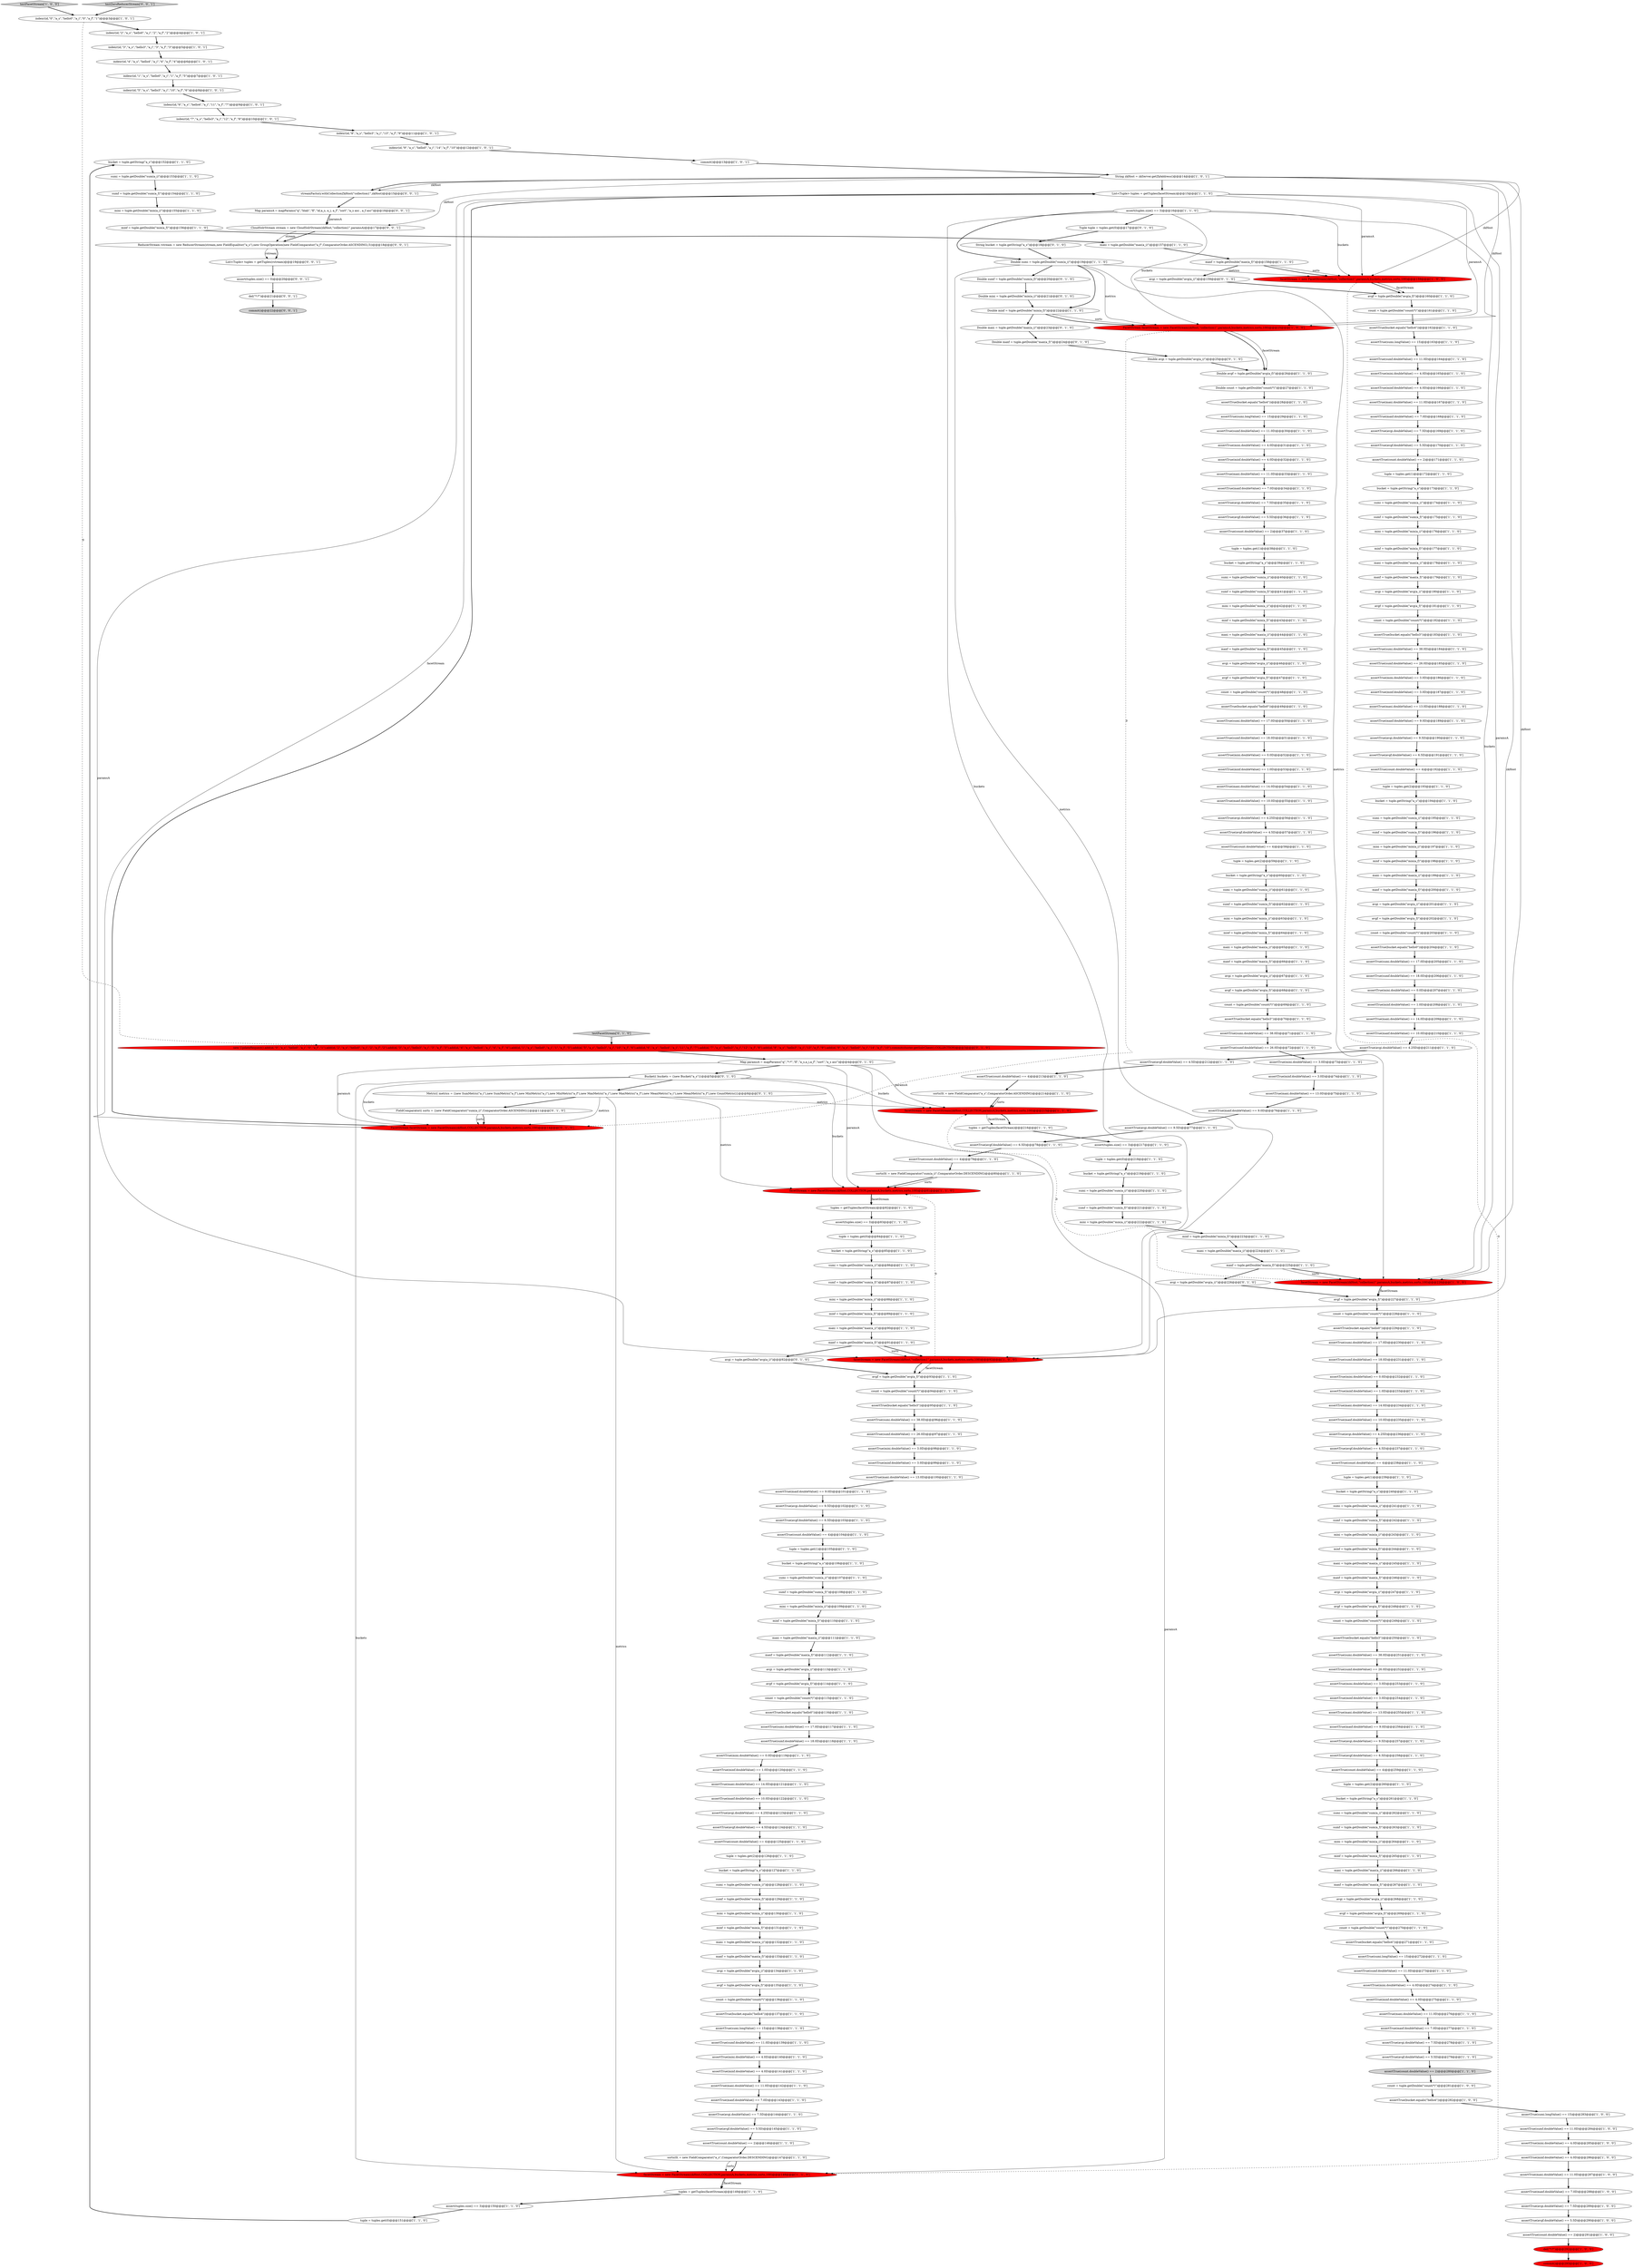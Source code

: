 digraph {
5 [style = filled, label = "bucket = tuple.getString(\"a_s\")@@@152@@@['1', '1', '0']", fillcolor = white, shape = ellipse image = "AAA0AAABBB1BBB"];
200 [style = filled, label = "mini = tuple.getDouble(\"min(a_i)\")@@@155@@@['1', '1', '0']", fillcolor = white, shape = ellipse image = "AAA0AAABBB1BBB"];
66 [style = filled, label = "count = tuple.getDouble(\"count(*)\")@@@115@@@['1', '1', '0']", fillcolor = white, shape = ellipse image = "AAA0AAABBB1BBB"];
165 [style = filled, label = "maxf = tuple.getDouble(\"max(a_f)\")@@@246@@@['1', '1', '0']", fillcolor = white, shape = ellipse image = "AAA0AAABBB1BBB"];
179 [style = filled, label = "assertTrue(minf.doubleValue() == 4.0D)@@@141@@@['1', '1', '0']", fillcolor = white, shape = ellipse image = "AAA0AAABBB1BBB"];
245 [style = filled, label = "tuple = tuples.get(1)@@@172@@@['1', '1', '0']", fillcolor = white, shape = ellipse image = "AAA0AAABBB1BBB"];
230 [style = filled, label = "minf = tuple.getDouble(\"min(a_f)\")@@@64@@@['1', '1', '0']", fillcolor = white, shape = ellipse image = "AAA0AAABBB1BBB"];
120 [style = filled, label = "assert(tuples.size() == 3)@@@150@@@['1', '1', '0']", fillcolor = white, shape = ellipse image = "AAA0AAABBB1BBB"];
146 [style = filled, label = "sumf = tuple.getDouble(\"sum(a_f)\")@@@175@@@['1', '1', '0']", fillcolor = white, shape = ellipse image = "AAA0AAABBB1BBB"];
82 [style = filled, label = "sumi = tuple.getDouble(\"sum(a_i)\")@@@107@@@['1', '1', '0']", fillcolor = white, shape = ellipse image = "AAA0AAABBB1BBB"];
24 [style = filled, label = "mini = tuple.getDouble(\"min(a_i)\")@@@42@@@['1', '1', '0']", fillcolor = white, shape = ellipse image = "AAA0AAABBB1BBB"];
79 [style = filled, label = "mini = tuple.getDouble(\"min(a_i)\")@@@88@@@['1', '1', '0']", fillcolor = white, shape = ellipse image = "AAA0AAABBB1BBB"];
222 [style = filled, label = "count = tuple.getDouble(\"count(*)\")@@@228@@@['1', '1', '0']", fillcolor = white, shape = ellipse image = "AAA0AAABBB1BBB"];
148 [style = filled, label = "assertTrue(avgf.doubleValue() == 5.5D)@@@36@@@['1', '1', '0']", fillcolor = white, shape = ellipse image = "AAA0AAABBB1BBB"];
54 [style = filled, label = "assertTrue(minf.doubleValue() == 3.0D)@@@74@@@['1', '1', '0']", fillcolor = white, shape = ellipse image = "AAA0AAABBB1BBB"];
195 [style = filled, label = "minf = tuple.getDouble(\"min(a_f)\")@@@89@@@['1', '1', '0']", fillcolor = white, shape = ellipse image = "AAA0AAABBB1BBB"];
226 [style = filled, label = "maxf = tuple.getDouble(\"max(a_f)\")@@@158@@@['1', '1', '0']", fillcolor = white, shape = ellipse image = "AAA0AAABBB1BBB"];
296 [style = filled, label = "avgi = tuple.getDouble(\"avg(a_i)\")@@@159@@@['0', '1', '0']", fillcolor = white, shape = ellipse image = "AAA0AAABBB2BBB"];
32 [style = filled, label = "sumi = tuple.getDouble(\"sum(a_i)\")@@@262@@@['1', '1', '0']", fillcolor = white, shape = ellipse image = "AAA0AAABBB1BBB"];
167 [style = filled, label = "assertTrue(mini.doubleValue() == 3.0D)@@@73@@@['1', '1', '0']", fillcolor = white, shape = ellipse image = "AAA0AAABBB1BBB"];
9 [style = filled, label = "assertTrue(mini.doubleValue() == 3.0D)@@@253@@@['1', '1', '0']", fillcolor = white, shape = ellipse image = "AAA0AAABBB1BBB"];
214 [style = filled, label = "facetStream = new FacetStream(zkHost,COLLECTION,paramsA,buckets,metrics,sorts,100)@@@81@@@['1', '1', '0']", fillcolor = red, shape = ellipse image = "AAA1AAABBB1BBB"];
275 [style = filled, label = "assertTrue(minf.doubleValue() == 3.0D)@@@99@@@['1', '1', '0']", fillcolor = white, shape = ellipse image = "AAA0AAABBB1BBB"];
14 [style = filled, label = "sumi = tuple.getDouble(\"sum(a_i)\")@@@241@@@['1', '1', '0']", fillcolor = white, shape = ellipse image = "AAA0AAABBB1BBB"];
301 [style = filled, label = "Metric(( metrics = {new SumMetric(\"a_i\"),new SumMetric(\"a_f\"),new MinMetric(\"a_i\"),new MinMetric(\"a_f\"),new MaxMetric(\"a_i\"),new MaxMetric(\"a_f\"),new MeanMetric(\"a_i\"),new MeanMetric(\"a_f\"),new CountMetric()}@@@8@@@['0', '1', '0']", fillcolor = white, shape = ellipse image = "AAA0AAABBB2BBB"];
70 [style = filled, label = "facetStream = new FacetStream(zkHost,\"collection1\",paramsA,buckets,metrics,sorts,100)@@@159@@@['1', '0', '0']", fillcolor = red, shape = ellipse image = "AAA1AAABBB1BBB"];
260 [style = filled, label = "indexr(id,\"2\",\"a_s\",\"hello0\",\"a_i\",\"2\",\"a_f\",\"2\")@@@4@@@['1', '0', '1']", fillcolor = white, shape = ellipse image = "AAA0AAABBB1BBB"];
212 [style = filled, label = "assertTrue(avgf.doubleValue() == 6.5D)@@@191@@@['1', '1', '0']", fillcolor = white, shape = ellipse image = "AAA0AAABBB1BBB"];
292 [style = filled, label = "FacetStream facetStream = new FacetStream(zkHost,COLLECTION,paramsA,buckets,metrics,sorts,100)@@@14@@@['0', '1', '0']", fillcolor = red, shape = ellipse image = "AAA1AAABBB2BBB"];
274 [style = filled, label = "assertTrue(maxf.doubleValue() == 9.0D)@@@256@@@['1', '1', '0']", fillcolor = white, shape = ellipse image = "AAA0AAABBB1BBB"];
91 [style = filled, label = "assertTrue(avgi.doubleValue() == 7.5D)@@@144@@@['1', '1', '0']", fillcolor = white, shape = ellipse image = "AAA0AAABBB1BBB"];
45 [style = filled, label = "minf = tuple.getDouble(\"min(a_f)\")@@@177@@@['1', '1', '0']", fillcolor = white, shape = ellipse image = "AAA0AAABBB1BBB"];
57 [style = filled, label = "assertTrue(count.doubleValue() == 4)@@@58@@@['1', '1', '0']", fillcolor = white, shape = ellipse image = "AAA0AAABBB1BBB"];
47 [style = filled, label = "mini = tuple.getDouble(\"min(a_i)\")@@@243@@@['1', '1', '0']", fillcolor = white, shape = ellipse image = "AAA0AAABBB1BBB"];
108 [style = filled, label = "assertTrue(count.doubleValue() == 4)@@@259@@@['1', '1', '0']", fillcolor = white, shape = ellipse image = "AAA0AAABBB1BBB"];
168 [style = filled, label = "mini = tuple.getDouble(\"min(a_i)\")@@@197@@@['1', '1', '0']", fillcolor = white, shape = ellipse image = "AAA0AAABBB1BBB"];
170 [style = filled, label = "count = tuple.getDouble(\"count(*)\")@@@136@@@['1', '1', '0']", fillcolor = white, shape = ellipse image = "AAA0AAABBB1BBB"];
31 [style = filled, label = "assertTrue(avgf.doubleValue() == 4.5D)@@@57@@@['1', '1', '0']", fillcolor = white, shape = ellipse image = "AAA0AAABBB1BBB"];
213 [style = filled, label = "assertTrue(bucket.equals(\"hello4\"))@@@282@@@['1', '0', '0']", fillcolor = white, shape = ellipse image = "AAA0AAABBB1BBB"];
244 [style = filled, label = "maxi = tuple.getDouble(\"max(a_i)\")@@@65@@@['1', '1', '0']", fillcolor = white, shape = ellipse image = "AAA0AAABBB1BBB"];
262 [style = filled, label = "maxi = tuple.getDouble(\"max(a_i)\")@@@111@@@['1', '1', '0']", fillcolor = white, shape = ellipse image = "AAA0AAABBB1BBB"];
247 [style = filled, label = "assertTrue(avgi.doubleValue() == 9.5D)@@@190@@@['1', '1', '0']", fillcolor = white, shape = ellipse image = "AAA0AAABBB1BBB"];
3 [style = filled, label = "assertTrue(count.doubleValue() == 2)@@@291@@@['1', '0', '0']", fillcolor = white, shape = ellipse image = "AAA0AAABBB1BBB"];
111 [style = filled, label = "avgf = tuple.getDouble(\"avg(a_f)\")@@@160@@@['1', '1', '0']", fillcolor = white, shape = ellipse image = "AAA0AAABBB1BBB"];
162 [style = filled, label = "tuples = getTuples(facetStream)@@@82@@@['1', '1', '0']", fillcolor = white, shape = ellipse image = "AAA0AAABBB1BBB"];
291 [style = filled, label = "Bucket(( buckets = {new Bucket(\"a_s\")}@@@5@@@['0', '1', '0']", fillcolor = white, shape = ellipse image = "AAA0AAABBB2BBB"];
39 [style = filled, label = "assertTrue(maxi.doubleValue() == 13.0D)@@@100@@@['1', '1', '0']", fillcolor = white, shape = ellipse image = "AAA0AAABBB1BBB"];
61 [style = filled, label = "avgi = tuple.getDouble(\"avg(a_i)\")@@@247@@@['1', '1', '0']", fillcolor = white, shape = ellipse image = "AAA0AAABBB1BBB"];
67 [style = filled, label = "maxi = tuple.getDouble(\"max(a_i)\")@@@224@@@['1', '1', '0']", fillcolor = white, shape = ellipse image = "AAA0AAABBB1BBB"];
8 [style = filled, label = "count = tuple.getDouble(\"count(*)\")@@@203@@@['1', '1', '0']", fillcolor = white, shape = ellipse image = "AAA0AAABBB1BBB"];
15 [style = filled, label = "maxi = tuple.getDouble(\"max(a_i)\")@@@44@@@['1', '1', '0']", fillcolor = white, shape = ellipse image = "AAA0AAABBB1BBB"];
52 [style = filled, label = "assertTrue(sumi.doubleValue() == 17.0D)@@@230@@@['1', '1', '0']", fillcolor = white, shape = ellipse image = "AAA0AAABBB1BBB"];
41 [style = filled, label = "assertTrue(minf.doubleValue() == 1.0D)@@@233@@@['1', '1', '0']", fillcolor = white, shape = ellipse image = "AAA0AAABBB1BBB"];
147 [style = filled, label = "sumf = tuple.getDouble(\"sum(a_f)\")@@@242@@@['1', '1', '0']", fillcolor = white, shape = ellipse image = "AAA0AAABBB1BBB"];
56 [style = filled, label = "assertTrue(sumi.longValue() == 15)@@@272@@@['1', '1', '0']", fillcolor = white, shape = ellipse image = "AAA0AAABBB1BBB"];
232 [style = filled, label = "assertTrue(count.doubleValue() == 2)@@@37@@@['1', '1', '0']", fillcolor = white, shape = ellipse image = "AAA0AAABBB1BBB"];
124 [style = filled, label = "maxi = tuple.getDouble(\"max(a_i)\")@@@90@@@['1', '1', '0']", fillcolor = white, shape = ellipse image = "AAA0AAABBB1BBB"];
38 [style = filled, label = "count = tuple.getDouble(\"count(*)\")@@@94@@@['1', '1', '0']", fillcolor = white, shape = ellipse image = "AAA0AAABBB1BBB"];
157 [style = filled, label = "avgi = tuple.getDouble(\"avg(a_i)\")@@@201@@@['1', '1', '0']", fillcolor = white, shape = ellipse image = "AAA0AAABBB1BBB"];
158 [style = filled, label = "bucket = tuple.getString(\"a_s\")@@@194@@@['1', '1', '0']", fillcolor = white, shape = ellipse image = "AAA0AAABBB1BBB"];
40 [style = filled, label = "tuple = tuples.get(2)@@@59@@@['1', '1', '0']", fillcolor = white, shape = ellipse image = "AAA0AAABBB1BBB"];
286 [style = filled, label = "Double mini = tuple.getDouble(\"min(a_i)\")@@@21@@@['0', '1', '0']", fillcolor = white, shape = ellipse image = "AAA0AAABBB2BBB"];
228 [style = filled, label = "bucket = tuple.getString(\"a_s\")@@@106@@@['1', '1', '0']", fillcolor = white, shape = ellipse image = "AAA0AAABBB1BBB"];
209 [style = filled, label = "assert(tuples.size() == 3)@@@83@@@['1', '1', '0']", fillcolor = white, shape = ellipse image = "AAA0AAABBB1BBB"];
110 [style = filled, label = "bucket = tuple.getString(\"a_s\")@@@85@@@['1', '1', '0']", fillcolor = white, shape = ellipse image = "AAA0AAABBB1BBB"];
100 [style = filled, label = "assertTrue(avgf.doubleValue() == 4.5D)@@@124@@@['1', '1', '0']", fillcolor = white, shape = ellipse image = "AAA0AAABBB1BBB"];
125 [style = filled, label = "assertTrue(sumi.longValue() == 15)@@@283@@@['1', '0', '0']", fillcolor = white, shape = ellipse image = "AAA0AAABBB1BBB"];
55 [style = filled, label = "indexr(id,\"3\",\"a_s\",\"hello3\",\"a_i\",\"3\",\"a_f\",\"3\")@@@5@@@['1', '0', '1']", fillcolor = white, shape = ellipse image = "AAA0AAABBB1BBB"];
132 [style = filled, label = "facetStream = new FacetStream(zkHost,\"collection1\",paramsA,buckets,metrics,sorts,100)@@@226@@@['1', '0', '0']", fillcolor = red, shape = ellipse image = "AAA1AAABBB1BBB"];
257 [style = filled, label = "assertTrue(sumi.doubleValue() == 17.0D)@@@117@@@['1', '1', '0']", fillcolor = white, shape = ellipse image = "AAA0AAABBB1BBB"];
265 [style = filled, label = "assertTrue(avgi.doubleValue() == 4.25D)@@@211@@@['1', '1', '0']", fillcolor = white, shape = ellipse image = "AAA0AAABBB1BBB"];
175 [style = filled, label = "Double avgf = tuple.getDouble(\"avg(a_f)\")@@@26@@@['1', '1', '0']", fillcolor = white, shape = ellipse image = "AAA0AAABBB1BBB"];
268 [style = filled, label = "maxi = tuple.getDouble(\"max(a_i)\")@@@266@@@['1', '1', '0']", fillcolor = white, shape = ellipse image = "AAA0AAABBB1BBB"];
186 [style = filled, label = "assertTrue(maxf.doubleValue() == 7.0D)@@@277@@@['1', '1', '0']", fillcolor = white, shape = ellipse image = "AAA0AAABBB1BBB"];
271 [style = filled, label = "sumi = tuple.getDouble(\"sum(a_i)\")@@@40@@@['1', '1', '0']", fillcolor = white, shape = ellipse image = "AAA0AAABBB1BBB"];
90 [style = filled, label = "assertTrue(sumi.longValue() == 15)@@@138@@@['1', '1', '0']", fillcolor = white, shape = ellipse image = "AAA0AAABBB1BBB"];
135 [style = filled, label = "sumf = tuple.getDouble(\"sum(a_f)\")@@@108@@@['1', '1', '0']", fillcolor = white, shape = ellipse image = "AAA0AAABBB1BBB"];
219 [style = filled, label = "tuple = tuples.get(1)@@@105@@@['1', '1', '0']", fillcolor = white, shape = ellipse image = "AAA0AAABBB1BBB"];
81 [style = filled, label = "count = tuple.getDouble(\"count(*)\")@@@182@@@['1', '1', '0']", fillcolor = white, shape = ellipse image = "AAA0AAABBB1BBB"];
205 [style = filled, label = "sumf = tuple.getDouble(\"sum(a_f)\")@@@196@@@['1', '1', '0']", fillcolor = white, shape = ellipse image = "AAA0AAABBB1BBB"];
196 [style = filled, label = "avgf = tuple.getDouble(\"avg(a_f)\")@@@181@@@['1', '1', '0']", fillcolor = white, shape = ellipse image = "AAA0AAABBB1BBB"];
106 [style = filled, label = "testFacetStream['1', '0', '0']", fillcolor = lightgray, shape = diamond image = "AAA0AAABBB1BBB"];
201 [style = filled, label = "maxf = tuple.getDouble(\"max(a_f)\")@@@179@@@['1', '1', '0']", fillcolor = white, shape = ellipse image = "AAA0AAABBB1BBB"];
211 [style = filled, label = "assertTrue(bucket.equals(\"hello3\"))@@@70@@@['1', '1', '0']", fillcolor = white, shape = ellipse image = "AAA0AAABBB1BBB"];
161 [style = filled, label = "assertTrue(maxi.doubleValue() == 11.0D)@@@167@@@['1', '1', '0']", fillcolor = white, shape = ellipse image = "AAA0AAABBB1BBB"];
119 [style = filled, label = "assertTrue(maxf.doubleValue() == 7.0D)@@@168@@@['1', '1', '0']", fillcolor = white, shape = ellipse image = "AAA0AAABBB1BBB"];
202 [style = filled, label = "maxf = tuple.getDouble(\"max(a_f)\")@@@225@@@['1', '1', '0']", fillcolor = white, shape = ellipse image = "AAA0AAABBB1BBB"];
306 [style = filled, label = "ReducerStream rstream = new ReducerStream(stream,new FieldEqualitor(\"a_s\"),new GroupOperation(new FieldComparator(\"a_f\",ComparatorOrder.ASCENDING),5))@@@18@@@['0', '0', '1']", fillcolor = white, shape = ellipse image = "AAA0AAABBB3BBB"];
307 [style = filled, label = "testZeroReducerStream['0', '0', '1']", fillcolor = lightgray, shape = diamond image = "AAA0AAABBB3BBB"];
199 [style = filled, label = "assertTrue(mini.doubleValue() == 4.0D)@@@31@@@['1', '1', '0']", fillcolor = white, shape = ellipse image = "AAA0AAABBB1BBB"];
215 [style = filled, label = "sorts(0( = new FieldComparator(\"a_s\",ComparatorOrder.DESCENDING)@@@147@@@['1', '1', '0']", fillcolor = white, shape = ellipse image = "AAA0AAABBB1BBB"];
249 [style = filled, label = "assertTrue(maxf.doubleValue() == 7.0D)@@@143@@@['1', '1', '0']", fillcolor = white, shape = ellipse image = "AAA0AAABBB1BBB"];
49 [style = filled, label = "assertTrue(maxi.doubleValue() == 13.0D)@@@75@@@['1', '1', '0']", fillcolor = white, shape = ellipse image = "AAA0AAABBB1BBB"];
237 [style = filled, label = "assertTrue(avgf.doubleValue() == 5.5D)@@@279@@@['1', '1', '0']", fillcolor = white, shape = ellipse image = "AAA0AAABBB1BBB"];
259 [style = filled, label = "sumf = tuple.getDouble(\"sum(a_f)\")@@@221@@@['1', '1', '0']", fillcolor = white, shape = ellipse image = "AAA0AAABBB1BBB"];
279 [style = filled, label = "sumi = tuple.getDouble(\"sum(a_i)\")@@@86@@@['1', '1', '0']", fillcolor = white, shape = ellipse image = "AAA0AAABBB1BBB"];
178 [style = filled, label = "avgi = tuple.getDouble(\"avg(a_i)\")@@@67@@@['1', '1', '0']", fillcolor = white, shape = ellipse image = "AAA0AAABBB1BBB"];
297 [style = filled, label = "Double maxf = tuple.getDouble(\"max(a_f)\")@@@24@@@['0', '1', '0']", fillcolor = white, shape = ellipse image = "AAA0AAABBB2BBB"];
1 [style = filled, label = "tuples = getTuples(facetStream)@@@216@@@['1', '1', '0']", fillcolor = white, shape = ellipse image = "AAA0AAABBB1BBB"];
299 [style = filled, label = "new UpdateRequest().add(id,\"0\",\"a_s\",\"hello0\",\"a_i\",\"0\",\"a_f\",\"1\").add(id,\"2\",\"a_s\",\"hello0\",\"a_i\",\"2\",\"a_f\",\"2\").add(id,\"3\",\"a_s\",\"hello3\",\"a_i\",\"3\",\"a_f\",\"3\").add(id,\"4\",\"a_s\",\"hello4\",\"a_i\",\"4\",\"a_f\",\"4\").add(id,\"1\",\"a_s\",\"hello0\",\"a_i\",\"1\",\"a_f\",\"5\").add(id,\"5\",\"a_s\",\"hello3\",\"a_i\",\"10\",\"a_f\",\"6\").add(id,\"6\",\"a_s\",\"hello4\",\"a_i\",\"11\",\"a_f\",\"7\").add(id,\"7\",\"a_s\",\"hello3\",\"a_i\",\"12\",\"a_f\",\"8\").add(id,\"8\",\"a_s\",\"hello3\",\"a_i\",\"13\",\"a_f\",\"9\").add(id,\"9\",\"a_s\",\"hello0\",\"a_i\",\"14\",\"a_f\",\"10\").commit(cluster.getSolrClient(),COLLECTION)@@@3@@@['0', '1', '0']", fillcolor = red, shape = ellipse image = "AAA1AAABBB2BBB"];
18 [style = filled, label = "bucket = tuple.getString(\"a_s\")@@@39@@@['1', '1', '0']", fillcolor = white, shape = ellipse image = "AAA0AAABBB1BBB"];
304 [style = filled, label = "Map paramsA = mapParams(\"q\",\"blah\",\"fl\",\"id,a_s, a_i, a_f\",\"sort\",\"a_s asc , a_f asc\")@@@16@@@['0', '0', '1']", fillcolor = white, shape = ellipse image = "AAA0AAABBB3BBB"];
155 [style = filled, label = "assertTrue(sumf.doubleValue() == 11.0D)@@@164@@@['1', '1', '0']", fillcolor = white, shape = ellipse image = "AAA0AAABBB1BBB"];
218 [style = filled, label = "indexr(id,\"5\",\"a_s\",\"hello3\",\"a_i\",\"10\",\"a_f\",\"6\")@@@8@@@['1', '0', '1']", fillcolor = white, shape = ellipse image = "AAA0AAABBB1BBB"];
256 [style = filled, label = "assertTrue(avgf.doubleValue() == 4.5D)@@@237@@@['1', '1', '0']", fillcolor = white, shape = ellipse image = "AAA0AAABBB1BBB"];
10 [style = filled, label = "assertTrue(sumi.longValue() == 15)@@@163@@@['1', '1', '0']", fillcolor = white, shape = ellipse image = "AAA0AAABBB1BBB"];
22 [style = filled, label = "assertTrue(mini.doubleValue() == 4.0D)@@@165@@@['1', '1', '0']", fillcolor = white, shape = ellipse image = "AAA0AAABBB1BBB"];
191 [style = filled, label = "avgf = tuple.getDouble(\"avg(a_f)\")@@@248@@@['1', '1', '0']", fillcolor = white, shape = ellipse image = "AAA0AAABBB1BBB"];
264 [style = filled, label = "maxf = tuple.getDouble(\"max(a_f)\")@@@267@@@['1', '1', '0']", fillcolor = white, shape = ellipse image = "AAA0AAABBB1BBB"];
269 [style = filled, label = "assertTrue(bucket.equals(\"hello0\"))@@@204@@@['1', '1', '0']", fillcolor = white, shape = ellipse image = "AAA0AAABBB1BBB"];
107 [style = filled, label = "avgf = tuple.getDouble(\"avg(a_f)\")@@@202@@@['1', '1', '0']", fillcolor = white, shape = ellipse image = "AAA0AAABBB1BBB"];
176 [style = filled, label = "Double count = tuple.getDouble(\"count(*)\")@@@27@@@['1', '1', '0']", fillcolor = white, shape = ellipse image = "AAA0AAABBB1BBB"];
17 [style = filled, label = "assertTrue(avgf.doubleValue() == 6.5D)@@@258@@@['1', '1', '0']", fillcolor = white, shape = ellipse image = "AAA0AAABBB1BBB"];
26 [style = filled, label = "sumi = tuple.getDouble(\"sum(a_i)\")@@@174@@@['1', '1', '0']", fillcolor = white, shape = ellipse image = "AAA0AAABBB1BBB"];
184 [style = filled, label = "sorts(0( = new FieldComparator(\"a_s\",ComparatorOrder.ASCENDING)@@@214@@@['1', '1', '0']", fillcolor = white, shape = ellipse image = "AAA0AAABBB1BBB"];
248 [style = filled, label = "assertTrue(sumf.doubleValue() == 18.0D)@@@51@@@['1', '1', '0']", fillcolor = white, shape = ellipse image = "AAA0AAABBB1BBB"];
246 [style = filled, label = "assertTrue(sumf.doubleValue() == 11.0D)@@@273@@@['1', '1', '0']", fillcolor = white, shape = ellipse image = "AAA0AAABBB1BBB"];
225 [style = filled, label = "assertTrue(maxi.doubleValue() == 11.0D)@@@276@@@['1', '1', '0']", fillcolor = white, shape = ellipse image = "AAA0AAABBB1BBB"];
300 [style = filled, label = "Tuple tuple = tuples.get(0)@@@17@@@['0', '1', '0']", fillcolor = white, shape = ellipse image = "AAA0AAABBB2BBB"];
94 [style = filled, label = "assertTrue(maxi.doubleValue() == 13.0D)@@@188@@@['1', '1', '0']", fillcolor = white, shape = ellipse image = "AAA0AAABBB1BBB"];
2 [style = filled, label = "assertTrue(count.doubleValue() == 2)@@@280@@@['1', '1', '0']", fillcolor = lightgray, shape = ellipse image = "AAA0AAABBB1BBB"];
149 [style = filled, label = "assertTrue(bucket.equals(\"hello4\"))@@@162@@@['1', '1', '0']", fillcolor = white, shape = ellipse image = "AAA0AAABBB1BBB"];
150 [style = filled, label = "sumf = tuple.getDouble(\"sum(a_f)\")@@@154@@@['1', '1', '0']", fillcolor = white, shape = ellipse image = "AAA0AAABBB1BBB"];
280 [style = filled, label = "minf = tuple.getDouble(\"min(a_f)\")@@@223@@@['1', '1', '0']", fillcolor = white, shape = ellipse image = "AAA0AAABBB1BBB"];
72 [style = filled, label = "bucket = tuple.getString(\"a_s\")@@@60@@@['1', '1', '0']", fillcolor = white, shape = ellipse image = "AAA0AAABBB1BBB"];
180 [style = filled, label = "assertTrue(avgi.doubleValue() == 9.5D)@@@102@@@['1', '1', '0']", fillcolor = white, shape = ellipse image = "AAA0AAABBB1BBB"];
177 [style = filled, label = "FacetStream facetStream = new FacetStream(zkHost,\"collection1\",paramsA,buckets,metrics,sorts,100)@@@25@@@['1', '0', '0']", fillcolor = red, shape = ellipse image = "AAA1AAABBB1BBB"];
105 [style = filled, label = "assertTrue(maxf.doubleValue() == 9.0D)@@@76@@@['1', '1', '0']", fillcolor = white, shape = ellipse image = "AAA0AAABBB1BBB"];
112 [style = filled, label = "minf = tuple.getDouble(\"min(a_f)\")@@@265@@@['1', '1', '0']", fillcolor = white, shape = ellipse image = "AAA0AAABBB1BBB"];
231 [style = filled, label = "assertTrue(avgi.doubleValue() == 9.5D)@@@77@@@['1', '1', '0']", fillcolor = white, shape = ellipse image = "AAA0AAABBB1BBB"];
285 [style = filled, label = "maxf = tuple.getDouble(\"max(a_f)\")@@@200@@@['1', '1', '0']", fillcolor = white, shape = ellipse image = "AAA0AAABBB1BBB"];
6 [style = filled, label = "assertTrue(sumi.doubleValue() == 38.0D)@@@184@@@['1', '1', '0']", fillcolor = white, shape = ellipse image = "AAA0AAABBB1BBB"];
122 [style = filled, label = "mini = tuple.getDouble(\"min(a_i)\")@@@176@@@['1', '1', '0']", fillcolor = white, shape = ellipse image = "AAA0AAABBB1BBB"];
154 [style = filled, label = "assertTrue(count.doubleValue() == 4)@@@104@@@['1', '1', '0']", fillcolor = white, shape = ellipse image = "AAA0AAABBB1BBB"];
127 [style = filled, label = "assertTrue(count.doubleValue() == 4)@@@192@@@['1', '1', '0']", fillcolor = white, shape = ellipse image = "AAA0AAABBB1BBB"];
172 [style = filled, label = "assertTrue(maxf.doubleValue() == 7.0D)@@@288@@@['1', '0', '0']", fillcolor = white, shape = ellipse image = "AAA0AAABBB1BBB"];
62 [style = filled, label = "assertTrue(mini.doubleValue() == 0.0D)@@@232@@@['1', '1', '0']", fillcolor = white, shape = ellipse image = "AAA0AAABBB1BBB"];
261 [style = filled, label = "minf = tuple.getDouble(\"min(a_f)\")@@@198@@@['1', '1', '0']", fillcolor = white, shape = ellipse image = "AAA0AAABBB1BBB"];
293 [style = filled, label = "Double maxi = tuple.getDouble(\"max(a_i)\")@@@23@@@['0', '1', '0']", fillcolor = white, shape = ellipse image = "AAA0AAABBB2BBB"];
21 [style = filled, label = "sumf = tuple.getDouble(\"sum(a_f)\")@@@87@@@['1', '1', '0']", fillcolor = white, shape = ellipse image = "AAA0AAABBB1BBB"];
63 [style = filled, label = "assertTrue(maxi.doubleValue() == 14.0D)@@@54@@@['1', '1', '0']", fillcolor = white, shape = ellipse image = "AAA0AAABBB1BBB"];
123 [style = filled, label = "assertTrue(sumf.doubleValue() == 11.0D)@@@284@@@['1', '0', '0']", fillcolor = white, shape = ellipse image = "AAA0AAABBB1BBB"];
151 [style = filled, label = "assertTrue(sumf.doubleValue() == 18.0D)@@@206@@@['1', '1', '0']", fillcolor = white, shape = ellipse image = "AAA0AAABBB1BBB"];
188 [style = filled, label = "avgf = tuple.getDouble(\"avg(a_f)\")@@@114@@@['1', '1', '0']", fillcolor = white, shape = ellipse image = "AAA0AAABBB1BBB"];
238 [style = filled, label = "List<Tuple> tuples = getTuples(facetStream)@@@15@@@['1', '1', '0']", fillcolor = white, shape = ellipse image = "AAA0AAABBB1BBB"];
84 [style = filled, label = "assertTrue(maxi.doubleValue() == 14.0D)@@@209@@@['1', '1', '0']", fillcolor = white, shape = ellipse image = "AAA0AAABBB1BBB"];
194 [style = filled, label = "assertTrue(avgi.doubleValue() == 4.25D)@@@56@@@['1', '1', '0']", fillcolor = white, shape = ellipse image = "AAA0AAABBB1BBB"];
92 [style = filled, label = "assertTrue(mini.doubleValue() == 0.0D)@@@52@@@['1', '1', '0']", fillcolor = white, shape = ellipse image = "AAA0AAABBB1BBB"];
216 [style = filled, label = "bucket = tuple.getString(\"a_s\")@@@240@@@['1', '1', '0']", fillcolor = white, shape = ellipse image = "AAA0AAABBB1BBB"];
53 [style = filled, label = "facetStream = new FacetStream(zkHost,COLLECTION,paramsA,buckets,metrics,sorts,100)@@@148@@@['1', '1', '0']", fillcolor = red, shape = ellipse image = "AAA1AAABBB1BBB"];
88 [style = filled, label = "assertTrue(sumf.doubleValue() == 26.0D)@@@72@@@['1', '1', '0']", fillcolor = white, shape = ellipse image = "AAA0AAABBB1BBB"];
144 [style = filled, label = "tuple = tuples.get(2)@@@126@@@['1', '1', '0']", fillcolor = white, shape = ellipse image = "AAA0AAABBB1BBB"];
166 [style = filled, label = "assertTrue(maxf.doubleValue() == 9.0D)@@@101@@@['1', '1', '0']", fillcolor = white, shape = ellipse image = "AAA0AAABBB1BBB"];
298 [style = filled, label = "Map paramsA = mapParams(\"q\",\"*:*\",\"fl\",\"a_s,a_i,a_f\",\"sort\",\"a_s asc\")@@@4@@@['0', '1', '0']", fillcolor = white, shape = ellipse image = "AAA0AAABBB2BBB"];
77 [style = filled, label = "maxf = tuple.getDouble(\"max(a_f)\")@@@45@@@['1', '1', '0']", fillcolor = white, shape = ellipse image = "AAA0AAABBB1BBB"];
93 [style = filled, label = "maxf = tuple.getDouble(\"max(a_f)\")@@@112@@@['1', '1', '0']", fillcolor = white, shape = ellipse image = "AAA0AAABBB1BBB"];
58 [style = filled, label = "assertTrue(sumi.doubleValue() == 38.0D)@@@71@@@['1', '1', '0']", fillcolor = white, shape = ellipse image = "AAA0AAABBB1BBB"];
87 [style = filled, label = "Double minf = tuple.getDouble(\"min(a_f)\")@@@22@@@['1', '1', '0']", fillcolor = white, shape = ellipse image = "AAA0AAABBB1BBB"];
137 [style = filled, label = "bucket = tuple.getString(\"a_s\")@@@173@@@['1', '1', '0']", fillcolor = white, shape = ellipse image = "AAA0AAABBB1BBB"];
174 [style = filled, label = "assertTrue(sumi.doubleValue() == 17.0D)@@@205@@@['1', '1', '0']", fillcolor = white, shape = ellipse image = "AAA0AAABBB1BBB"];
281 [style = filled, label = "sumi = tuple.getDouble(\"sum(a_i)\")@@@153@@@['1', '1', '0']", fillcolor = white, shape = ellipse image = "AAA0AAABBB1BBB"];
98 [style = filled, label = "assertTrue(maxf.doubleValue() == 10.0D)@@@210@@@['1', '1', '0']", fillcolor = white, shape = ellipse image = "AAA0AAABBB1BBB"];
276 [style = filled, label = "assertTrue(bucket.equals(\"hello0\"))@@@49@@@['1', '1', '0']", fillcolor = white, shape = ellipse image = "AAA0AAABBB1BBB"];
113 [style = filled, label = "String zkHost = zkServer.getZkAddress()@@@14@@@['1', '0', '1']", fillcolor = white, shape = ellipse image = "AAA0AAABBB1BBB"];
284 [style = filled, label = "assert(tuples.size() == 3)@@@16@@@['1', '1', '0']", fillcolor = white, shape = ellipse image = "AAA0AAABBB1BBB"];
295 [style = filled, label = "testFacetStream['0', '1', '0']", fillcolor = lightgray, shape = diamond image = "AAA0AAABBB2BBB"];
75 [style = filled, label = "bucket = tuple.getString(\"a_s\")@@@127@@@['1', '1', '0']", fillcolor = white, shape = ellipse image = "AAA0AAABBB1BBB"];
139 [style = filled, label = "tuple = tuples.get(2)@@@193@@@['1', '1', '0']", fillcolor = white, shape = ellipse image = "AAA0AAABBB1BBB"];
29 [style = filled, label = "assertTrue(bucket.equals(\"hello4\"))@@@137@@@['1', '1', '0']", fillcolor = white, shape = ellipse image = "AAA0AAABBB1BBB"];
28 [style = filled, label = "bucket = tuple.getString(\"a_s\")@@@219@@@['1', '1', '0']", fillcolor = white, shape = ellipse image = "AAA0AAABBB1BBB"];
234 [style = filled, label = "assertTrue(minf.doubleValue() == 4.0D)@@@32@@@['1', '1', '0']", fillcolor = white, shape = ellipse image = "AAA0AAABBB1BBB"];
37 [style = filled, label = "maxf = tuple.getDouble(\"max(a_f)\")@@@91@@@['1', '1', '0']", fillcolor = white, shape = ellipse image = "AAA0AAABBB1BBB"];
141 [style = filled, label = "assertTrue(sumf.doubleValue() == 18.0D)@@@118@@@['1', '1', '0']", fillcolor = white, shape = ellipse image = "AAA0AAABBB1BBB"];
241 [style = filled, label = "assertTrue(mini.doubleValue() == 4.0D)@@@285@@@['1', '0', '0']", fillcolor = white, shape = ellipse image = "AAA0AAABBB1BBB"];
224 [style = filled, label = "sumi = tuple.getDouble(\"sum(a_i)\")@@@195@@@['1', '1', '0']", fillcolor = white, shape = ellipse image = "AAA0AAABBB1BBB"];
83 [style = filled, label = "assertTrue(avgf.doubleValue() == 5.5D)@@@145@@@['1', '1', '0']", fillcolor = white, shape = ellipse image = "AAA0AAABBB1BBB"];
192 [style = filled, label = "avgf = tuple.getDouble(\"avg(a_f)\")@@@227@@@['1', '1', '0']", fillcolor = white, shape = ellipse image = "AAA0AAABBB1BBB"];
138 [style = filled, label = "assertTrue(sumf.doubleValue() == 11.0D)@@@139@@@['1', '1', '0']", fillcolor = white, shape = ellipse image = "AAA0AAABBB1BBB"];
160 [style = filled, label = "commit()@@@13@@@['1', '0', '1']", fillcolor = white, shape = ellipse image = "AAA0AAABBB1BBB"];
11 [style = filled, label = "assertTrue(bucket.equals(\"hello0\"))@@@229@@@['1', '1', '0']", fillcolor = white, shape = ellipse image = "AAA0AAABBB1BBB"];
136 [style = filled, label = "avgf = tuple.getDouble(\"avg(a_f)\")@@@135@@@['1', '1', '0']", fillcolor = white, shape = ellipse image = "AAA0AAABBB1BBB"];
128 [style = filled, label = "assertTrue(count.doubleValue() == 4)@@@79@@@['1', '1', '0']", fillcolor = white, shape = ellipse image = "AAA0AAABBB1BBB"];
182 [style = filled, label = "sumf = tuple.getDouble(\"sum(a_f)\")@@@62@@@['1', '1', '0']", fillcolor = white, shape = ellipse image = "AAA0AAABBB1BBB"];
0 [style = filled, label = "avgf = tuple.getDouble(\"avg(a_f)\")@@@269@@@['1', '1', '0']", fillcolor = white, shape = ellipse image = "AAA0AAABBB1BBB"];
59 [style = filled, label = "Double sumi = tuple.getDouble(\"sum(a_i)\")@@@19@@@['1', '1', '0']", fillcolor = white, shape = ellipse image = "AAA0AAABBB1BBB"];
197 [style = filled, label = "tuple = tuples.get(0)@@@151@@@['1', '1', '0']", fillcolor = white, shape = ellipse image = "AAA0AAABBB1BBB"];
89 [style = filled, label = "tuple = tuples.get(1)@@@38@@@['1', '1', '0']", fillcolor = white, shape = ellipse image = "AAA0AAABBB1BBB"];
240 [style = filled, label = "assertTrue(count.doubleValue() == 2)@@@171@@@['1', '1', '0']", fillcolor = white, shape = ellipse image = "AAA0AAABBB1BBB"];
183 [style = filled, label = "assertTrue(avgi.doubleValue() == 7.5D)@@@169@@@['1', '1', '0']", fillcolor = white, shape = ellipse image = "AAA0AAABBB1BBB"];
251 [style = filled, label = "assertTrue(sumi.doubleValue() == 17.0D)@@@50@@@['1', '1', '0']", fillcolor = white, shape = ellipse image = "AAA0AAABBB1BBB"];
282 [style = filled, label = "count = tuple.getDouble(\"count(*)\")@@@249@@@['1', '1', '0']", fillcolor = white, shape = ellipse image = "AAA0AAABBB1BBB"];
164 [style = filled, label = "assertTrue(minf.doubleValue() == 1.0D)@@@53@@@['1', '1', '0']", fillcolor = white, shape = ellipse image = "AAA0AAABBB1BBB"];
210 [style = filled, label = "commit()@@@293@@@['1', '0', '0']", fillcolor = red, shape = ellipse image = "AAA1AAABBB1BBB"];
143 [style = filled, label = "sumf = tuple.getDouble(\"sum(a_f)\")@@@129@@@['1', '1', '0']", fillcolor = white, shape = ellipse image = "AAA0AAABBB1BBB"];
73 [style = filled, label = "assertTrue(avgi.doubleValue() == 9.5D)@@@257@@@['1', '1', '0']", fillcolor = white, shape = ellipse image = "AAA0AAABBB1BBB"];
142 [style = filled, label = "assertTrue(maxi.doubleValue() == 14.0D)@@@234@@@['1', '1', '0']", fillcolor = white, shape = ellipse image = "AAA0AAABBB1BBB"];
152 [style = filled, label = "facetStream = new FacetStream(zkHost,\"collection1\",paramsA,buckets,metrics,sorts,100)@@@92@@@['1', '0', '0']", fillcolor = red, shape = ellipse image = "AAA1AAABBB1BBB"];
96 [style = filled, label = "sumf = tuple.getDouble(\"sum(a_f)\")@@@41@@@['1', '1', '0']", fillcolor = white, shape = ellipse image = "AAA0AAABBB1BBB"];
181 [style = filled, label = "assertTrue(bucket.equals(\"hello4\"))@@@271@@@['1', '1', '0']", fillcolor = white, shape = ellipse image = "AAA0AAABBB1BBB"];
69 [style = filled, label = "count = tuple.getDouble(\"count(*)\")@@@270@@@['1', '1', '0']", fillcolor = white, shape = ellipse image = "AAA0AAABBB1BBB"];
189 [style = filled, label = "avgf = tuple.getDouble(\"avg(a_f)\")@@@47@@@['1', '1', '0']", fillcolor = white, shape = ellipse image = "AAA0AAABBB1BBB"];
289 [style = filled, label = "Double sumf = tuple.getDouble(\"sum(a_f)\")@@@20@@@['0', '1', '0']", fillcolor = white, shape = ellipse image = "AAA0AAABBB2BBB"];
287 [style = filled, label = "avgi = tuple.getDouble(\"avg(a_i)\")@@@226@@@['0', '1', '0']", fillcolor = white, shape = ellipse image = "AAA0AAABBB2BBB"];
227 [style = filled, label = "minf = tuple.getDouble(\"min(a_f)\")@@@156@@@['1', '1', '0']", fillcolor = white, shape = ellipse image = "AAA0AAABBB1BBB"];
13 [style = filled, label = "assertTrue(mini.doubleValue() == 0.0D)@@@207@@@['1', '1', '0']", fillcolor = white, shape = ellipse image = "AAA0AAABBB1BBB"];
30 [style = filled, label = "assertTrue(mini.doubleValue() == 4.0D)@@@274@@@['1', '1', '0']", fillcolor = white, shape = ellipse image = "AAA0AAABBB1BBB"];
114 [style = filled, label = "assertTrue(bucket.equals(\"hello0\"))@@@116@@@['1', '1', '0']", fillcolor = white, shape = ellipse image = "AAA0AAABBB1BBB"];
97 [style = filled, label = "mini = tuple.getDouble(\"min(a_i)\")@@@130@@@['1', '1', '0']", fillcolor = white, shape = ellipse image = "AAA0AAABBB1BBB"];
134 [style = filled, label = "tuple = tuples.get(2)@@@260@@@['1', '1', '0']", fillcolor = white, shape = ellipse image = "AAA0AAABBB1BBB"];
95 [style = filled, label = "assertTrue(avgf.doubleValue() == 5.5D)@@@290@@@['1', '0', '0']", fillcolor = white, shape = ellipse image = "AAA0AAABBB1BBB"];
243 [style = filled, label = "assertTrue(avgi.doubleValue() == 7.5D)@@@289@@@['1', '0', '0']", fillcolor = white, shape = ellipse image = "AAA0AAABBB1BBB"];
254 [style = filled, label = "indexr(id,\"4\",\"a_s\",\"hello4\",\"a_i\",\"4\",\"a_f\",\"4\")@@@6@@@['1', '0', '1']", fillcolor = white, shape = ellipse image = "AAA0AAABBB1BBB"];
308 [style = filled, label = "assert(tuples.size() == 0)@@@20@@@['0', '0', '1']", fillcolor = white, shape = ellipse image = "AAA0AAABBB3BBB"];
203 [style = filled, label = "assertTrue(minf.doubleValue() == 3.0D)@@@254@@@['1', '1', '0']", fillcolor = white, shape = ellipse image = "AAA0AAABBB1BBB"];
133 [style = filled, label = "assertTrue(avgf.doubleValue() == 5.5D)@@@170@@@['1', '1', '0']", fillcolor = white, shape = ellipse image = "AAA0AAABBB1BBB"];
190 [style = filled, label = "assertTrue(avgf.doubleValue() == 6.5D)@@@103@@@['1', '1', '0']", fillcolor = white, shape = ellipse image = "AAA0AAABBB1BBB"];
250 [style = filled, label = "assertTrue(sumi.doubleValue() == 38.0D)@@@96@@@['1', '1', '0']", fillcolor = white, shape = ellipse image = "AAA0AAABBB1BBB"];
272 [style = filled, label = "assertTrue(minf.doubleValue() == 1.0D)@@@120@@@['1', '1', '0']", fillcolor = white, shape = ellipse image = "AAA0AAABBB1BBB"];
33 [style = filled, label = "maxi = tuple.getDouble(\"max(a_i)\")@@@157@@@['1', '1', '0']", fillcolor = white, shape = ellipse image = "AAA0AAABBB1BBB"];
252 [style = filled, label = "sumi = tuple.getDouble(\"sum(a_i)\")@@@128@@@['1', '1', '0']", fillcolor = white, shape = ellipse image = "AAA0AAABBB1BBB"];
71 [style = filled, label = "maxf = tuple.getDouble(\"max(a_f)\")@@@66@@@['1', '1', '0']", fillcolor = white, shape = ellipse image = "AAA0AAABBB1BBB"];
278 [style = filled, label = "avgi = tuple.getDouble(\"avg(a_i)\")@@@180@@@['1', '1', '0']", fillcolor = white, shape = ellipse image = "AAA0AAABBB1BBB"];
36 [style = filled, label = "assertTrue(avgf.doubleValue() == 4.5D)@@@212@@@['1', '1', '0']", fillcolor = white, shape = ellipse image = "AAA0AAABBB1BBB"];
223 [style = filled, label = "indexr(id,\"0\",\"a_s\",\"hello0\",\"a_i\",\"0\",\"a_f\",\"1\")@@@3@@@['1', '0', '1']", fillcolor = white, shape = ellipse image = "AAA0AAABBB1BBB"];
270 [style = filled, label = "del(\"*:*\")@@@292@@@['1', '0', '0']", fillcolor = red, shape = ellipse image = "AAA1AAABBB1BBB"];
76 [style = filled, label = "assertTrue(maxf.doubleValue() == 9.0D)@@@189@@@['1', '1', '0']", fillcolor = white, shape = ellipse image = "AAA0AAABBB1BBB"];
283 [style = filled, label = "indexr(id,\"7\",\"a_s\",\"hello3\",\"a_i\",\"12\",\"a_f\",\"8\")@@@10@@@['1', '0', '1']", fillcolor = white, shape = ellipse image = "AAA0AAABBB1BBB"];
42 [style = filled, label = "assertTrue(avgi.doubleValue() == 4.25D)@@@236@@@['1', '1', '0']", fillcolor = white, shape = ellipse image = "AAA0AAABBB1BBB"];
48 [style = filled, label = "assertTrue(avgi.doubleValue() == 7.5D)@@@35@@@['1', '1', '0']", fillcolor = white, shape = ellipse image = "AAA0AAABBB1BBB"];
311 [style = filled, label = "List<Tuple> tuples = getTuples(rstream)@@@19@@@['0', '0', '1']", fillcolor = white, shape = ellipse image = "AAA0AAABBB3BBB"];
78 [style = filled, label = "count = tuple.getDouble(\"count(*)\")@@@69@@@['1', '1', '0']", fillcolor = white, shape = ellipse image = "AAA0AAABBB1BBB"];
208 [style = filled, label = "assertTrue(sumf.doubleValue() == 26.0D)@@@97@@@['1', '1', '0']", fillcolor = white, shape = ellipse image = "AAA0AAABBB1BBB"];
185 [style = filled, label = "assertTrue(bucket.equals(\"hello3\"))@@@250@@@['1', '1', '0']", fillcolor = white, shape = ellipse image = "AAA0AAABBB1BBB"];
290 [style = filled, label = "FieldComparator(( sorts = {new FieldComparator(\"sum(a_i)\",ComparatorOrder.ASCENDING)}@@@11@@@['0', '1', '0']", fillcolor = white, shape = ellipse image = "AAA0AAABBB2BBB"];
255 [style = filled, label = "assertTrue(maxi.doubleValue() == 11.0D)@@@142@@@['1', '1', '0']", fillcolor = white, shape = ellipse image = "AAA0AAABBB1BBB"];
187 [style = filled, label = "count = tuple.getDouble(\"count(*)\")@@@48@@@['1', '1', '0']", fillcolor = white, shape = ellipse image = "AAA0AAABBB1BBB"];
204 [style = filled, label = "tuples = getTuples(facetStream)@@@149@@@['1', '1', '0']", fillcolor = white, shape = ellipse image = "AAA0AAABBB1BBB"];
198 [style = filled, label = "sumi = tuple.getDouble(\"sum(a_i)\")@@@61@@@['1', '1', '0']", fillcolor = white, shape = ellipse image = "AAA0AAABBB1BBB"];
242 [style = filled, label = "avgi = tuple.getDouble(\"avg(a_i)\")@@@134@@@['1', '1', '0']", fillcolor = white, shape = ellipse image = "AAA0AAABBB1BBB"];
74 [style = filled, label = "assertTrue(avgf.doubleValue() == 6.5D)@@@78@@@['1', '1', '0']", fillcolor = white, shape = ellipse image = "AAA0AAABBB1BBB"];
102 [style = filled, label = "assertTrue(mini.doubleValue() == 0.0D)@@@119@@@['1', '1', '0']", fillcolor = white, shape = ellipse image = "AAA0AAABBB1BBB"];
43 [style = filled, label = "mini = tuple.getDouble(\"min(a_i)\")@@@264@@@['1', '1', '0']", fillcolor = white, shape = ellipse image = "AAA0AAABBB1BBB"];
263 [style = filled, label = "sumf = tuple.getDouble(\"sum(a_f)\")@@@263@@@['1', '1', '0']", fillcolor = white, shape = ellipse image = "AAA0AAABBB1BBB"];
23 [style = filled, label = "assertTrue(sumf.doubleValue() == 18.0D)@@@231@@@['1', '1', '0']", fillcolor = white, shape = ellipse image = "AAA0AAABBB1BBB"];
27 [style = filled, label = "tuple = tuples.get(0)@@@218@@@['1', '1', '0']", fillcolor = white, shape = ellipse image = "AAA0AAABBB1BBB"];
34 [style = filled, label = "assertTrue(sumi.longValue() == 15)@@@29@@@['1', '1', '0']", fillcolor = white, shape = ellipse image = "AAA0AAABBB1BBB"];
253 [style = filled, label = "assertTrue(maxf.doubleValue() == 7.0D)@@@34@@@['1', '1', '0']", fillcolor = white, shape = ellipse image = "AAA0AAABBB1BBB"];
266 [style = filled, label = "assertTrue(mini.doubleValue() == 3.0D)@@@98@@@['1', '1', '0']", fillcolor = white, shape = ellipse image = "AAA0AAABBB1BBB"];
267 [style = filled, label = "assertTrue(maxf.doubleValue() == 10.0D)@@@122@@@['1', '1', '0']", fillcolor = white, shape = ellipse image = "AAA0AAABBB1BBB"];
86 [style = filled, label = "indexr(id,\"6\",\"a_s\",\"hello4\",\"a_i\",\"11\",\"a_f\",\"7\")@@@9@@@['1', '0', '1']", fillcolor = white, shape = ellipse image = "AAA0AAABBB1BBB"];
169 [style = filled, label = "minf = tuple.getDouble(\"min(a_f)\")@@@244@@@['1', '1', '0']", fillcolor = white, shape = ellipse image = "AAA0AAABBB1BBB"];
101 [style = filled, label = "count = tuple.getDouble(\"count(*)\")@@@161@@@['1', '1', '0']", fillcolor = white, shape = ellipse image = "AAA0AAABBB1BBB"];
12 [style = filled, label = "maxi = tuple.getDouble(\"max(a_i)\")@@@199@@@['1', '1', '0']", fillcolor = white, shape = ellipse image = "AAA0AAABBB1BBB"];
118 [style = filled, label = "assertTrue(maxi.doubleValue() == 11.0D)@@@33@@@['1', '1', '0']", fillcolor = white, shape = ellipse image = "AAA0AAABBB1BBB"];
126 [style = filled, label = "assertTrue(maxi.doubleValue() == 11.0D)@@@287@@@['1', '0', '0']", fillcolor = white, shape = ellipse image = "AAA0AAABBB1BBB"];
288 [style = filled, label = "avgi = tuple.getDouble(\"avg(a_i)\")@@@92@@@['0', '1', '0']", fillcolor = white, shape = ellipse image = "AAA0AAABBB2BBB"];
294 [style = filled, label = "String bucket = tuple.getString(\"a_s\")@@@18@@@['0', '1', '0']", fillcolor = white, shape = ellipse image = "AAA0AAABBB2BBB"];
115 [style = filled, label = "assertTrue(count.doubleValue() == 4)@@@125@@@['1', '1', '0']", fillcolor = white, shape = ellipse image = "AAA0AAABBB1BBB"];
51 [style = filled, label = "assertTrue(sumf.doubleValue() == 26.0D)@@@252@@@['1', '1', '0']", fillcolor = white, shape = ellipse image = "AAA0AAABBB1BBB"];
85 [style = filled, label = "minf = tuple.getDouble(\"min(a_f)\")@@@131@@@['1', '1', '0']", fillcolor = white, shape = ellipse image = "AAA0AAABBB1BBB"];
153 [style = filled, label = "assertTrue(maxf.doubleValue() == 10.0D)@@@55@@@['1', '1', '0']", fillcolor = white, shape = ellipse image = "AAA0AAABBB1BBB"];
129 [style = filled, label = "sorts(0( = new FieldComparator(\"sum(a_i)\",ComparatorOrder.DESCENDING)@@@80@@@['1', '1', '0']", fillcolor = white, shape = ellipse image = "AAA0AAABBB1BBB"];
303 [style = filled, label = "commit()@@@22@@@['0', '0', '1']", fillcolor = lightgray, shape = ellipse image = "AAA0AAABBB3BBB"];
206 [style = filled, label = "avgi = tuple.getDouble(\"avg(a_i)\")@@@268@@@['1', '1', '0']", fillcolor = white, shape = ellipse image = "AAA0AAABBB1BBB"];
4 [style = filled, label = "maxi = tuple.getDouble(\"max(a_i)\")@@@178@@@['1', '1', '0']", fillcolor = white, shape = ellipse image = "AAA0AAABBB1BBB"];
217 [style = filled, label = "assertTrue(sumi.doubleValue() == 38.0D)@@@251@@@['1', '1', '0']", fillcolor = white, shape = ellipse image = "AAA0AAABBB1BBB"];
16 [style = filled, label = "tuple = tuples.get(0)@@@84@@@['1', '1', '0']", fillcolor = white, shape = ellipse image = "AAA0AAABBB1BBB"];
80 [style = filled, label = "avgi = tuple.getDouble(\"avg(a_i)\")@@@46@@@['1', '1', '0']", fillcolor = white, shape = ellipse image = "AAA0AAABBB1BBB"];
221 [style = filled, label = "maxi = tuple.getDouble(\"max(a_i)\")@@@132@@@['1', '1', '0']", fillcolor = white, shape = ellipse image = "AAA0AAABBB1BBB"];
236 [style = filled, label = "assertTrue(minf.doubleValue() == 4.0D)@@@166@@@['1', '1', '0']", fillcolor = white, shape = ellipse image = "AAA0AAABBB1BBB"];
65 [style = filled, label = "mini = tuple.getDouble(\"min(a_i)\")@@@63@@@['1', '1', '0']", fillcolor = white, shape = ellipse image = "AAA0AAABBB1BBB"];
7 [style = filled, label = "assertTrue(bucket.equals(\"hello3\"))@@@183@@@['1', '1', '0']", fillcolor = white, shape = ellipse image = "AAA0AAABBB1BBB"];
46 [style = filled, label = "maxi = tuple.getDouble(\"max(a_i)\")@@@245@@@['1', '1', '0']", fillcolor = white, shape = ellipse image = "AAA0AAABBB1BBB"];
145 [style = filled, label = "assertTrue(count.doubleValue() == 4)@@@238@@@['1', '1', '0']", fillcolor = white, shape = ellipse image = "AAA0AAABBB1BBB"];
309 [style = filled, label = "streamFactory.withCollectionZkHost(\"collection1\",zkHost)@@@15@@@['0', '0', '1']", fillcolor = white, shape = ellipse image = "AAA0AAABBB3BBB"];
207 [style = filled, label = "sumi = tuple.getDouble(\"sum(a_i)\")@@@220@@@['1', '1', '0']", fillcolor = white, shape = ellipse image = "AAA0AAABBB1BBB"];
305 [style = filled, label = "CloudSolrStream stream = new CloudSolrStream(zkHost,\"collection1\",paramsA)@@@17@@@['0', '0', '1']", fillcolor = white, shape = ellipse image = "AAA0AAABBB3BBB"];
173 [style = filled, label = "assertTrue(maxi.doubleValue() == 14.0D)@@@121@@@['1', '1', '0']", fillcolor = white, shape = ellipse image = "AAA0AAABBB1BBB"];
99 [style = filled, label = "facetStream = new FacetStream(zkHost,COLLECTION,paramsA,buckets,metrics,sorts,100)@@@215@@@['1', '1', '0']", fillcolor = red, shape = ellipse image = "AAA1AAABBB1BBB"];
60 [style = filled, label = "minf = tuple.getDouble(\"min(a_f)\")@@@110@@@['1', '1', '0']", fillcolor = white, shape = ellipse image = "AAA0AAABBB1BBB"];
117 [style = filled, label = "assertTrue(bucket.equals(\"hello4\"))@@@28@@@['1', '1', '0']", fillcolor = white, shape = ellipse image = "AAA0AAABBB1BBB"];
130 [style = filled, label = "assertTrue(minf.doubleValue() == 1.0D)@@@208@@@['1', '1', '0']", fillcolor = white, shape = ellipse image = "AAA0AAABBB1BBB"];
25 [style = filled, label = "avgf = tuple.getDouble(\"avg(a_f)\")@@@93@@@['1', '1', '0']", fillcolor = white, shape = ellipse image = "AAA0AAABBB1BBB"];
171 [style = filled, label = "assertTrue(minf.doubleValue() == 3.0D)@@@187@@@['1', '1', '0']", fillcolor = white, shape = ellipse image = "AAA0AAABBB1BBB"];
220 [style = filled, label = "indexr(id,\"8\",\"a_s\",\"hello3\",\"a_i\",\"13\",\"a_f\",\"9\")@@@11@@@['1', '0', '1']", fillcolor = white, shape = ellipse image = "AAA0AAABBB1BBB"];
20 [style = filled, label = "assertTrue(count.doubleValue() == 4)@@@213@@@['1', '1', '0']", fillcolor = white, shape = ellipse image = "AAA0AAABBB1BBB"];
68 [style = filled, label = "assertTrue(minf.doubleValue() == 4.0D)@@@275@@@['1', '1', '0']", fillcolor = white, shape = ellipse image = "AAA0AAABBB1BBB"];
239 [style = filled, label = "minf = tuple.getDouble(\"min(a_f)\")@@@43@@@['1', '1', '0']", fillcolor = white, shape = ellipse image = "AAA0AAABBB1BBB"];
258 [style = filled, label = "mini = tuple.getDouble(\"min(a_i)\")@@@109@@@['1', '1', '0']", fillcolor = white, shape = ellipse image = "AAA0AAABBB1BBB"];
163 [style = filled, label = "assertTrue(avgi.doubleValue() == 4.25D)@@@123@@@['1', '1', '0']", fillcolor = white, shape = ellipse image = "AAA0AAABBB1BBB"];
302 [style = filled, label = "Double avgi = tuple.getDouble(\"avg(a_i)\")@@@25@@@['0', '1', '0']", fillcolor = white, shape = ellipse image = "AAA0AAABBB2BBB"];
19 [style = filled, label = "assertTrue(mini.doubleValue() == 4.0D)@@@140@@@['1', '1', '0']", fillcolor = white, shape = ellipse image = "AAA0AAABBB1BBB"];
131 [style = filled, label = "maxf = tuple.getDouble(\"max(a_f)\")@@@133@@@['1', '1', '0']", fillcolor = white, shape = ellipse image = "AAA0AAABBB1BBB"];
50 [style = filled, label = "avgi = tuple.getDouble(\"avg(a_i)\")@@@113@@@['1', '1', '0']", fillcolor = white, shape = ellipse image = "AAA0AAABBB1BBB"];
109 [style = filled, label = "assertTrue(maxf.doubleValue() == 10.0D)@@@235@@@['1', '1', '0']", fillcolor = white, shape = ellipse image = "AAA0AAABBB1BBB"];
121 [style = filled, label = "assertTrue(maxi.doubleValue() == 13.0D)@@@255@@@['1', '1', '0']", fillcolor = white, shape = ellipse image = "AAA0AAABBB1BBB"];
277 [style = filled, label = "assertTrue(bucket.equals(\"hello3\"))@@@95@@@['1', '1', '0']", fillcolor = white, shape = ellipse image = "AAA0AAABBB1BBB"];
35 [style = filled, label = "assertTrue(count.doubleValue() == 2)@@@146@@@['1', '1', '0']", fillcolor = white, shape = ellipse image = "AAA0AAABBB1BBB"];
104 [style = filled, label = "indexr(id,\"9\",\"a_s\",\"hello0\",\"a_i\",\"14\",\"a_f\",\"10\")@@@12@@@['1', '0', '1']", fillcolor = white, shape = ellipse image = "AAA0AAABBB1BBB"];
233 [style = filled, label = "assertTrue(sumf.doubleValue() == 11.0D)@@@30@@@['1', '1', '0']", fillcolor = white, shape = ellipse image = "AAA0AAABBB1BBB"];
310 [style = filled, label = "del(\"*:*\")@@@21@@@['0', '0', '1']", fillcolor = white, shape = ellipse image = "AAA0AAABBB3BBB"];
116 [style = filled, label = "assertTrue(mini.doubleValue() == 3.0D)@@@186@@@['1', '1', '0']", fillcolor = white, shape = ellipse image = "AAA0AAABBB1BBB"];
229 [style = filled, label = "bucket = tuple.getString(\"a_s\")@@@261@@@['1', '1', '0']", fillcolor = white, shape = ellipse image = "AAA0AAABBB1BBB"];
44 [style = filled, label = "count = tuple.getDouble(\"count(*)\")@@@281@@@['1', '0', '0']", fillcolor = white, shape = ellipse image = "AAA0AAABBB1BBB"];
103 [style = filled, label = "mini = tuple.getDouble(\"min(a_i)\")@@@222@@@['1', '1', '0']", fillcolor = white, shape = ellipse image = "AAA0AAABBB1BBB"];
156 [style = filled, label = "avgf = tuple.getDouble(\"avg(a_f)\")@@@68@@@['1', '1', '0']", fillcolor = white, shape = ellipse image = "AAA0AAABBB1BBB"];
64 [style = filled, label = "assert(tuples.size() == 3)@@@217@@@['1', '1', '0']", fillcolor = white, shape = ellipse image = "AAA0AAABBB1BBB"];
159 [style = filled, label = "tuple = tuples.get(1)@@@239@@@['1', '1', '0']", fillcolor = white, shape = ellipse image = "AAA0AAABBB1BBB"];
193 [style = filled, label = "assertTrue(minf.doubleValue() == 4.0D)@@@286@@@['1', '0', '0']", fillcolor = white, shape = ellipse image = "AAA0AAABBB1BBB"];
235 [style = filled, label = "assertTrue(avgi.doubleValue() == 7.5D)@@@278@@@['1', '1', '0']", fillcolor = white, shape = ellipse image = "AAA0AAABBB1BBB"];
273 [style = filled, label = "indexr(id,\"1\",\"a_s\",\"hello0\",\"a_i\",\"1\",\"a_f\",\"5\")@@@7@@@['1', '0', '1']", fillcolor = white, shape = ellipse image = "AAA0AAABBB1BBB"];
140 [style = filled, label = "assertTrue(sumf.doubleValue() == 26.0D)@@@185@@@['1', '1', '0']", fillcolor = white, shape = ellipse image = "AAA0AAABBB1BBB"];
17->108 [style = bold, label=""];
292->238 [style = bold, label=""];
247->212 [style = bold, label=""];
241->193 [style = bold, label=""];
113->132 [style = solid, label="zkHost"];
3->270 [style = bold, label=""];
233->199 [style = bold, label=""];
221->131 [style = bold, label=""];
82->135 [style = bold, label=""];
36->20 [style = bold, label=""];
155->22 [style = bold, label=""];
237->2 [style = bold, label=""];
84->98 [style = bold, label=""];
257->141 [style = bold, label=""];
87->293 [style = bold, label=""];
102->272 [style = bold, label=""];
225->186 [style = bold, label=""];
127->139 [style = bold, label=""];
208->266 [style = bold, label=""];
179->255 [style = bold, label=""];
59->70 [style = solid, label="metrics"];
92->164 [style = bold, label=""];
175->176 [style = bold, label=""];
284->177 [style = solid, label="buckets"];
261->12 [style = bold, label=""];
139->158 [style = bold, label=""];
98->265 [style = bold, label=""];
298->99 [style = solid, label="paramsA"];
205->168 [style = bold, label=""];
255->249 [style = bold, label=""];
120->197 [style = bold, label=""];
288->25 [style = bold, label=""];
272->173 [style = bold, label=""];
268->264 [style = bold, label=""];
291->99 [style = solid, label="buckets"];
108->134 [style = bold, label=""];
154->219 [style = bold, label=""];
238->284 [style = bold, label=""];
129->214 [style = bold, label=""];
298->214 [style = solid, label="paramsA"];
189->187 [style = bold, label=""];
219->228 [style = bold, label=""];
284->132 [style = solid, label="buckets"];
113->309 [style = solid, label="zkHost"];
113->238 [style = bold, label=""];
125->123 [style = bold, label=""];
305->306 [style = bold, label=""];
271->96 [style = bold, label=""];
75->252 [style = bold, label=""];
7->6 [style = bold, label=""];
215->53 [style = solid, label="sorts"];
124->37 [style = bold, label=""];
216->14 [style = bold, label=""];
147->47 [style = bold, label=""];
279->21 [style = bold, label=""];
39->166 [style = bold, label=""];
306->311 [style = bold, label=""];
91->83 [style = bold, label=""];
50->188 [style = bold, label=""];
119->183 [style = bold, label=""];
113->309 [style = bold, label=""];
9->203 [style = bold, label=""];
37->288 [style = bold, label=""];
243->95 [style = bold, label=""];
276->251 [style = bold, label=""];
238->152 [style = solid, label="paramsA"];
134->229 [style = bold, label=""];
100->115 [style = bold, label=""];
74->128 [style = bold, label=""];
153->194 [style = bold, label=""];
26->146 [style = bold, label=""];
310->303 [style = bold, label=""];
116->171 [style = bold, label=""];
47->169 [style = bold, label=""];
0->69 [style = bold, label=""];
296->111 [style = bold, label=""];
65->230 [style = bold, label=""];
267->163 [style = bold, label=""];
248->92 [style = bold, label=""];
178->156 [style = bold, label=""];
266->275 [style = bold, label=""];
173->267 [style = bold, label=""];
274->73 [style = bold, label=""];
142->109 [style = bold, label=""];
246->30 [style = bold, label=""];
164->63 [style = bold, label=""];
11->52 [style = bold, label=""];
311->308 [style = bold, label=""];
214->162 [style = bold, label=""];
197->5 [style = bold, label=""];
291->214 [style = solid, label="buckets"];
262->93 [style = bold, label=""];
141->102 [style = bold, label=""];
19->179 [style = bold, label=""];
264->206 [style = bold, label=""];
143->97 [style = bold, label=""];
105->231 [style = bold, label=""];
284->59 [style = bold, label=""];
85->221 [style = bold, label=""];
214->162 [style = solid, label="facetStream"];
16->110 [style = bold, label=""];
236->161 [style = bold, label=""];
18->271 [style = bold, label=""];
137->26 [style = bold, label=""];
300->294 [style = bold, label=""];
21->79 [style = bold, label=""];
301->53 [style = solid, label="metrics"];
42->256 [style = bold, label=""];
230->244 [style = bold, label=""];
106->223 [style = bold, label=""];
112->268 [style = bold, label=""];
33->226 [style = bold, label=""];
291->301 [style = bold, label=""];
22->236 [style = bold, label=""];
209->16 [style = bold, label=""];
284->70 [style = solid, label="buckets"];
203->121 [style = bold, label=""];
250->208 [style = bold, label=""];
8->269 [style = bold, label=""];
12->285 [style = bold, label=""];
190->154 [style = bold, label=""];
86->283 [style = bold, label=""];
115->144 [style = bold, label=""];
95->3 [style = bold, label=""];
305->306 [style = solid, label="stream"];
269->174 [style = bold, label=""];
104->160 [style = bold, label=""];
71->178 [style = bold, label=""];
88->167 [style = bold, label=""];
52->23 [style = bold, label=""];
54->49 [style = bold, label=""];
57->40 [style = bold, label=""];
228->82 [style = bold, label=""];
130->84 [style = bold, label=""];
223->260 [style = bold, label=""];
37->152 [style = bold, label=""];
278->196 [style = bold, label=""];
258->60 [style = bold, label=""];
129->214 [style = solid, label="sorts"];
140->116 [style = bold, label=""];
31->57 [style = bold, label=""];
229->32 [style = bold, label=""];
61->191 [style = bold, label=""];
240->245 [style = bold, label=""];
273->218 [style = bold, label=""];
294->59 [style = bold, label=""];
290->292 [style = solid, label="sorts"];
152->25 [style = bold, label=""];
113->70 [style = solid, label="zkHost"];
118->253 [style = bold, label=""];
60->262 [style = bold, label=""];
103->280 [style = bold, label=""];
231->74 [style = bold, label=""];
113->152 [style = solid, label="zkHost"];
79->195 [style = bold, label=""];
132->99 [style = dashed, label="0"];
176->117 [style = bold, label=""];
4->201 [style = bold, label=""];
121->274 [style = bold, label=""];
117->34 [style = bold, label=""];
172->243 [style = bold, label=""];
202->132 [style = bold, label=""];
194->31 [style = bold, label=""];
152->214 [style = dashed, label="0"];
213->125 [style = bold, label=""];
224->205 [style = bold, label=""];
198->182 [style = bold, label=""];
83->35 [style = bold, label=""];
133->240 [style = bold, label=""];
59->87 [style = bold, label=""];
284->152 [style = solid, label="buckets"];
167->54 [style = bold, label=""];
132->192 [style = solid, label="facetStream"];
270->210 [style = bold, label=""];
174->151 [style = bold, label=""];
93->50 [style = bold, label=""];
256->145 [style = bold, label=""];
185->217 [style = bold, label=""];
49->105 [style = bold, label=""];
177->175 [style = bold, label=""];
114->257 [style = bold, label=""];
253->48 [style = bold, label=""];
10->155 [style = bold, label=""];
301->290 [style = bold, label=""];
90->138 [style = bold, label=""];
283->220 [style = bold, label=""];
72->198 [style = bold, label=""];
138->19 [style = bold, label=""];
110->279 [style = bold, label=""];
184->99 [style = bold, label=""];
239->15 [style = bold, label=""];
109->42 [style = bold, label=""];
69->181 [style = bold, label=""];
304->305 [style = bold, label=""];
232->89 [style = bold, label=""];
306->311 [style = solid, label="rstream"];
286->87 [style = bold, label=""];
1->64 [style = bold, label=""];
96->24 [style = bold, label=""];
94->76 [style = bold, label=""];
59->177 [style = solid, label="metrics"];
177->175 [style = solid, label="facetStream"];
70->53 [style = dashed, label="0"];
152->25 [style = solid, label="facetStream"];
37->152 [style = solid, label="sorts"];
76->247 [style = bold, label=""];
282->185 [style = bold, label=""];
44->213 [style = bold, label=""];
199->234 [style = bold, label=""];
290->292 [style = bold, label=""];
145->159 [style = bold, label=""];
200->227 [style = bold, label=""];
184->99 [style = solid, label="sorts"];
181->56 [style = bold, label=""];
2->44 [style = bold, label=""];
13->130 [style = bold, label=""];
234->118 [style = bold, label=""];
191->282 [style = bold, label=""];
23->62 [style = bold, label=""];
193->126 [style = bold, label=""];
292->238 [style = solid, label="facetStream"];
70->111 [style = solid, label="facetStream"];
150->200 [style = bold, label=""];
146->122 [style = bold, label=""];
263->43 [style = bold, label=""];
293->297 [style = bold, label=""];
32->263 [style = bold, label=""];
301->292 [style = solid, label="metrics"];
227->33 [style = bold, label=""];
195->124 [style = bold, label=""];
287->192 [style = bold, label=""];
160->113 [style = bold, label=""];
46->165 [style = bold, label=""];
97->85 [style = bold, label=""];
28->207 [style = bold, label=""];
148->232 [style = bold, label=""];
56->246 [style = bold, label=""];
59->132 [style = solid, label="metrics"];
180->190 [style = bold, label=""];
144->75 [style = bold, label=""];
252->143 [style = bold, label=""];
177->292 [style = dashed, label="0"];
298->53 [style = solid, label="paramsA"];
245->137 [style = bold, label=""];
254->273 [style = bold, label=""];
162->209 [style = bold, label=""];
158->224 [style = bold, label=""];
87->177 [style = solid, label="sorts"];
308->310 [style = bold, label=""];
163->100 [style = bold, label=""];
280->67 [style = bold, label=""];
67->202 [style = bold, label=""];
226->70 [style = solid, label="sorts"];
123->241 [style = bold, label=""];
244->71 [style = bold, label=""];
202->132 [style = solid, label="sorts"];
99->1 [style = bold, label=""];
24->239 [style = bold, label=""];
182->65 [style = bold, label=""];
212->127 [style = bold, label=""];
70->111 [style = bold, label=""];
170->29 [style = bold, label=""];
277->250 [style = bold, label=""];
187->276 [style = bold, label=""];
196->81 [style = bold, label=""];
217->51 [style = bold, label=""];
289->286 [style = bold, label=""];
291->292 [style = solid, label="buckets"];
223->299 [style = dashed, label="0"];
113->305 [style = solid, label="zkHost"];
218->86 [style = bold, label=""];
99->1 [style = solid, label="facetStream"];
41->142 [style = bold, label=""];
238->177 [style = solid, label="paramsA"];
135->258 [style = bold, label=""];
78->211 [style = bold, label=""];
301->214 [style = solid, label="metrics"];
304->305 [style = solid, label="paramsA"];
186->235 [style = bold, label=""];
192->222 [style = bold, label=""];
29->90 [style = bold, label=""];
251->248 [style = bold, label=""];
222->11 [style = bold, label=""];
298->291 [style = bold, label=""];
301->99 [style = solid, label="metrics"];
14->147 [style = bold, label=""];
20->184 [style = bold, label=""];
171->94 [style = bold, label=""];
27->28 [style = bold, label=""];
169->46 [style = bold, label=""];
77->80 [style = bold, label=""];
87->177 [style = bold, label=""];
6->140 [style = bold, label=""];
66->114 [style = bold, label=""];
226->296 [style = bold, label=""];
226->70 [style = bold, label=""];
59->152 [style = solid, label="metrics"];
206->0 [style = bold, label=""];
259->103 [style = bold, label=""];
89->18 [style = bold, label=""];
68->225 [style = bold, label=""];
281->150 [style = bold, label=""];
235->237 [style = bold, label=""];
40->72 [style = bold, label=""];
159->216 [style = bold, label=""];
298->292 [style = solid, label="paramsA"];
38->277 [style = bold, label=""];
64->27 [style = bold, label=""];
151->13 [style = bold, label=""];
220->104 [style = bold, label=""];
122->45 [style = bold, label=""];
168->261 [style = bold, label=""];
161->119 [style = bold, label=""];
265->36 [style = bold, label=""];
73->17 [style = bold, label=""];
307->223 [style = bold, label=""];
113->177 [style = solid, label="zkHost"];
215->53 [style = bold, label=""];
30->68 [style = bold, label=""];
101->149 [style = bold, label=""];
34->233 [style = bold, label=""];
295->299 [style = bold, label=""];
136->170 [style = bold, label=""];
204->120 [style = bold, label=""];
111->101 [style = bold, label=""];
157->107 [style = bold, label=""];
149->10 [style = bold, label=""];
25->38 [style = bold, label=""];
43->112 [style = bold, label=""];
284->300 [style = bold, label=""];
299->298 [style = bold, label=""];
48->148 [style = bold, label=""];
51->9 [style = bold, label=""];
242->136 [style = bold, label=""];
166->180 [style = bold, label=""];
183->133 [style = bold, label=""];
5->281 [style = bold, label=""];
238->70 [style = solid, label="paramsA"];
211->58 [style = bold, label=""];
291->53 [style = solid, label="buckets"];
275->39 [style = bold, label=""];
285->157 [style = bold, label=""];
62->41 [style = bold, label=""];
15->77 [style = bold, label=""];
35->215 [style = bold, label=""];
107->8 [style = bold, label=""];
131->242 [style = bold, label=""];
128->129 [style = bold, label=""];
165->61 [style = bold, label=""];
156->78 [style = bold, label=""];
53->204 [style = bold, label=""];
53->204 [style = solid, label="facetStream"];
58->88 [style = bold, label=""];
202->287 [style = bold, label=""];
59->289 [style = bold, label=""];
45->4 [style = bold, label=""];
63->153 [style = bold, label=""];
249->91 [style = bold, label=""];
126->172 [style = bold, label=""];
188->66 [style = bold, label=""];
297->302 [style = bold, label=""];
81->7 [style = bold, label=""];
238->132 [style = solid, label="paramsA"];
309->304 [style = bold, label=""];
260->55 [style = bold, label=""];
80->189 [style = bold, label=""];
302->175 [style = bold, label=""];
55->254 [style = bold, label=""];
201->278 [style = bold, label=""];
132->192 [style = bold, label=""];
207->259 [style = bold, label=""];
}
